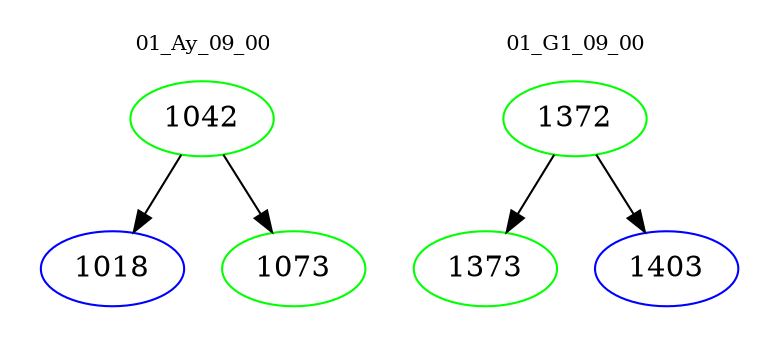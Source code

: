 digraph{
subgraph cluster_0 {
color = white
label = "01_Ay_09_00";
fontsize=10;
T0_1042 [label="1042", color="green"]
T0_1042 -> T0_1018 [color="black"]
T0_1018 [label="1018", color="blue"]
T0_1042 -> T0_1073 [color="black"]
T0_1073 [label="1073", color="green"]
}
subgraph cluster_1 {
color = white
label = "01_G1_09_00";
fontsize=10;
T1_1372 [label="1372", color="green"]
T1_1372 -> T1_1373 [color="black"]
T1_1373 [label="1373", color="green"]
T1_1372 -> T1_1403 [color="black"]
T1_1403 [label="1403", color="blue"]
}
}

